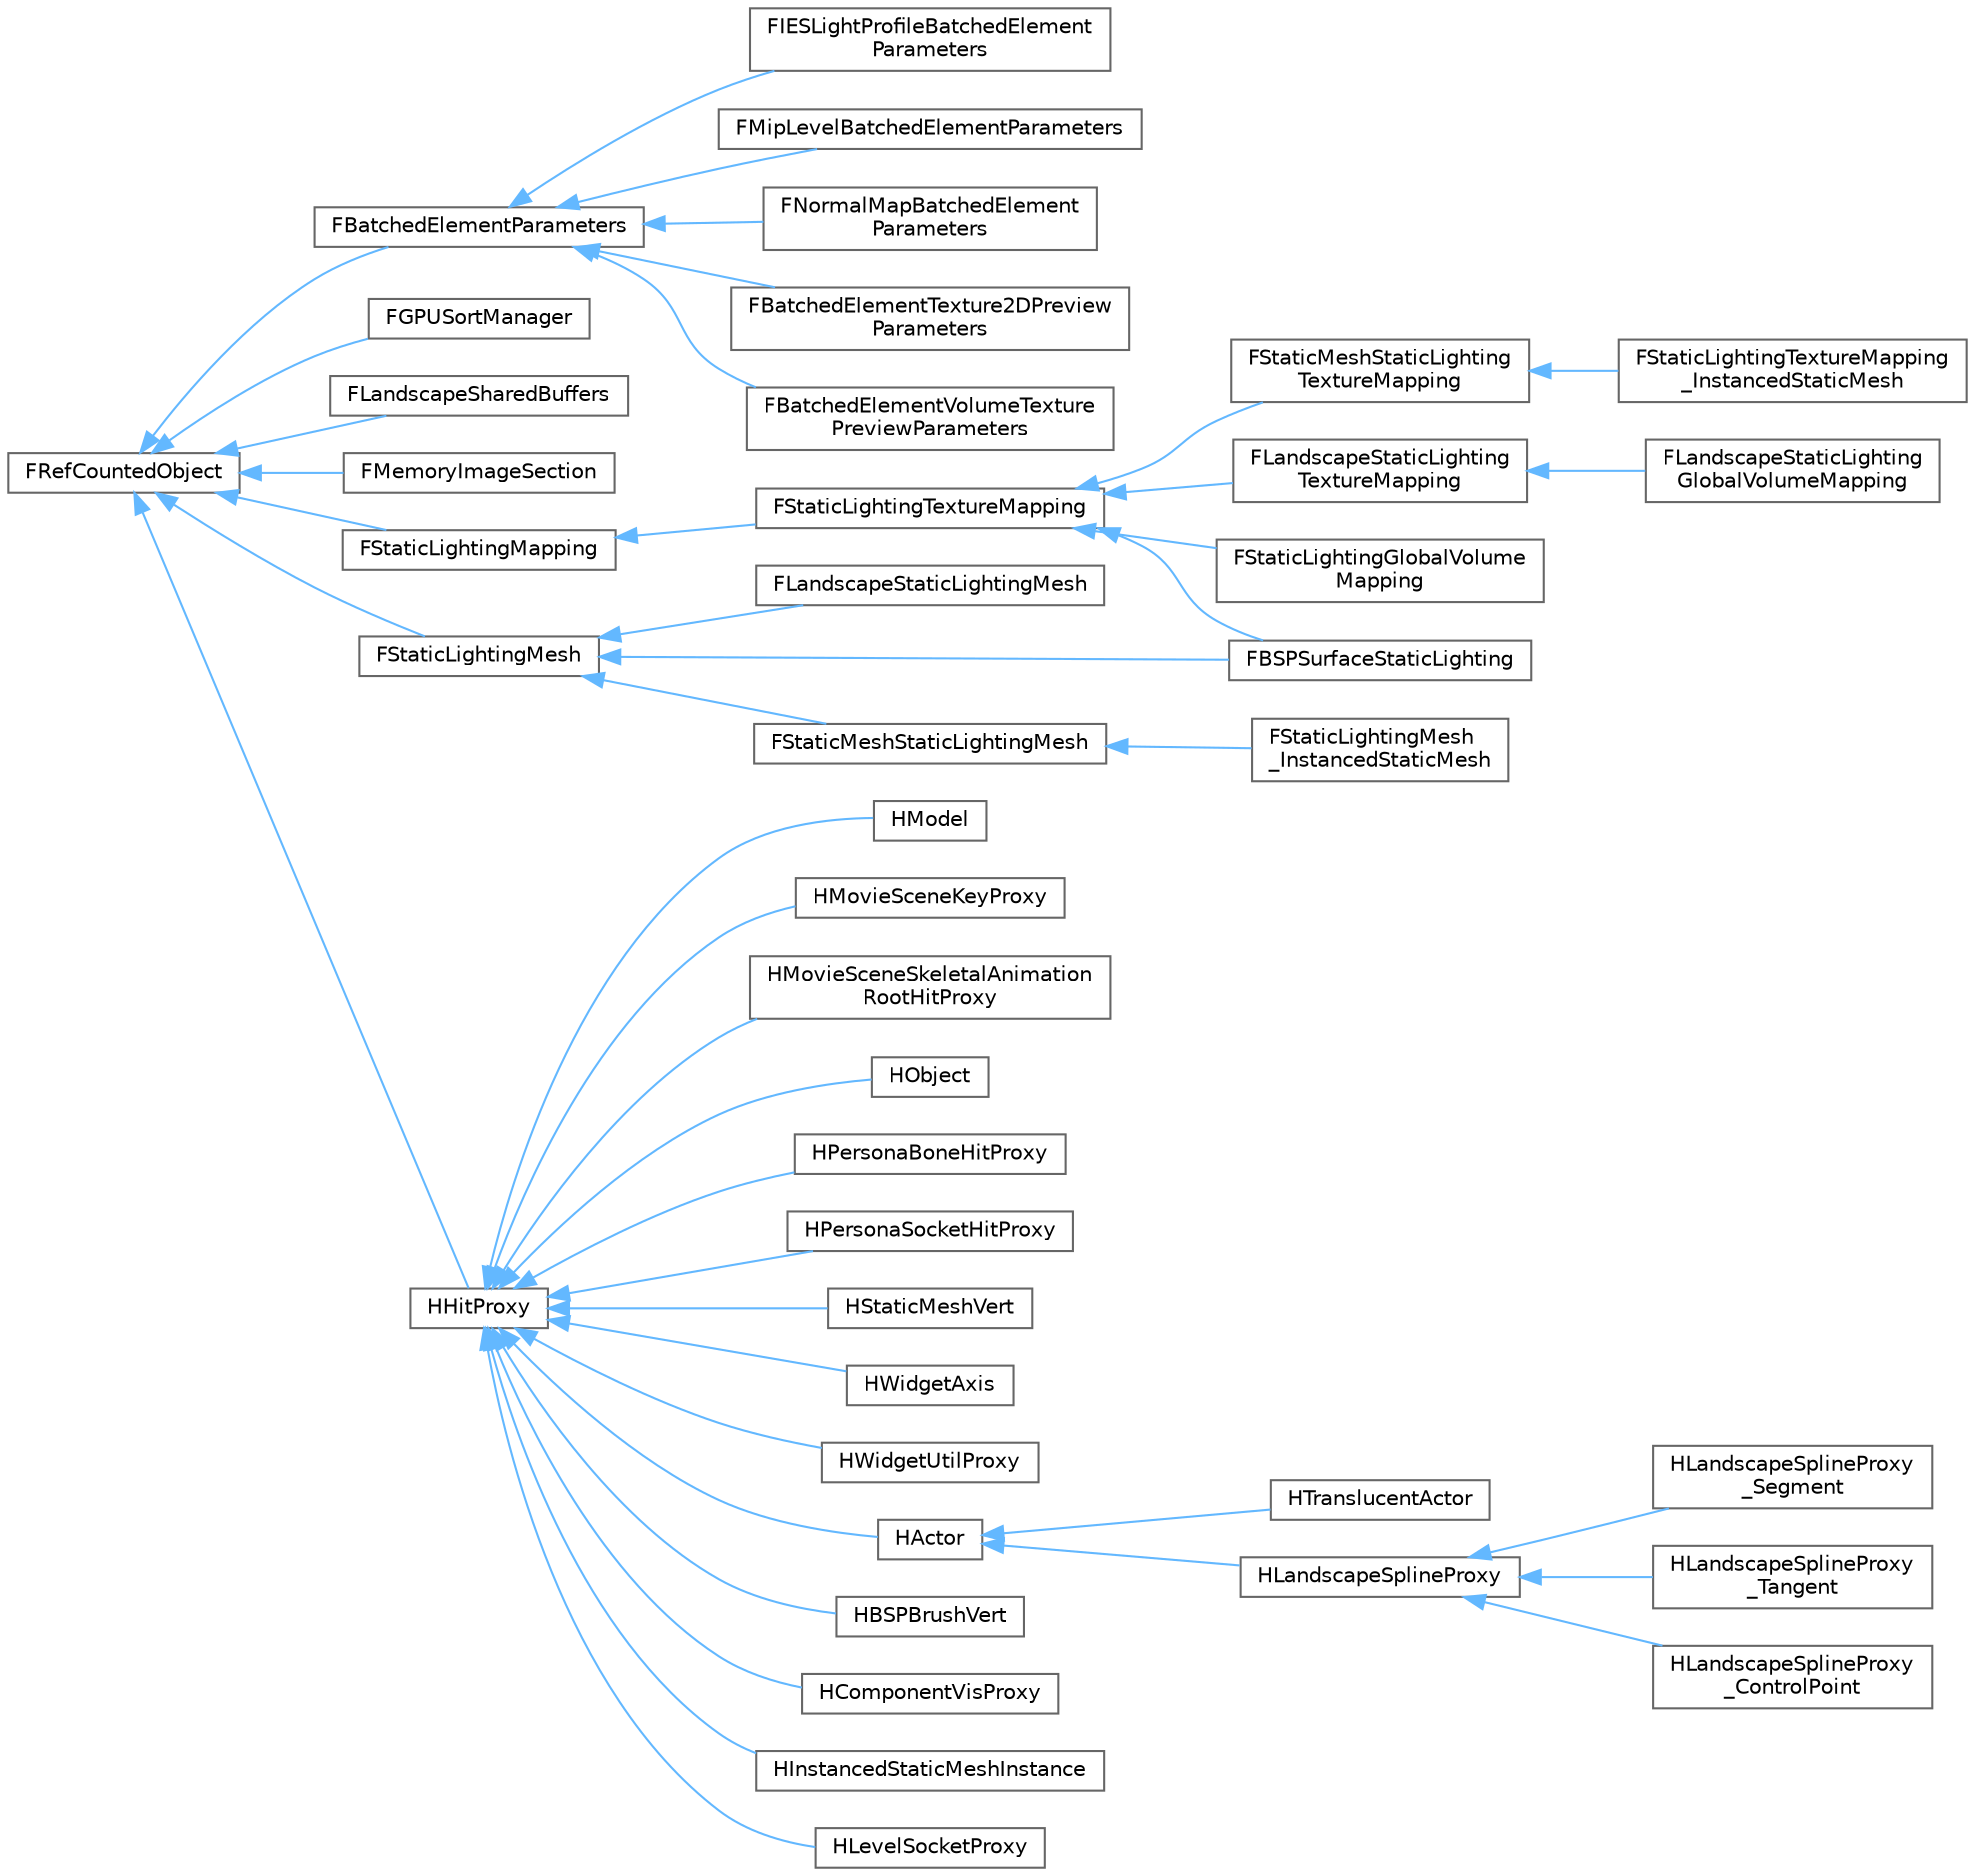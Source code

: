 digraph "Graphical Class Hierarchy"
{
 // INTERACTIVE_SVG=YES
 // LATEX_PDF_SIZE
  bgcolor="transparent";
  edge [fontname=Helvetica,fontsize=10,labelfontname=Helvetica,labelfontsize=10];
  node [fontname=Helvetica,fontsize=10,shape=box,height=0.2,width=0.4];
  rankdir="LR";
  Node0 [id="Node000000",label="FRefCountedObject",height=0.2,width=0.4,color="grey40", fillcolor="white", style="filled",URL="$d5/d44/classFRefCountedObject.html",tooltip="The base class of reference counted objects."];
  Node0 -> Node1 [id="edge4625_Node000000_Node000001",dir="back",color="steelblue1",style="solid",tooltip=" "];
  Node1 [id="Node000001",label="FBatchedElementParameters",height=0.2,width=0.4,color="grey40", fillcolor="white", style="filled",URL="$da/dfb/classFBatchedElementParameters.html",tooltip="Custom parameters for batched element shaders."];
  Node1 -> Node2 [id="edge4626_Node000001_Node000002",dir="back",color="steelblue1",style="solid",tooltip=" "];
  Node2 [id="Node000002",label="FBatchedElementTexture2DPreview\lParameters",height=0.2,width=0.4,color="grey40", fillcolor="white", style="filled",URL="$db/d4e/classFBatchedElementTexture2DPreviewParameters.html",tooltip="Batched element parameters for previewing 2d textures."];
  Node1 -> Node3 [id="edge4627_Node000001_Node000003",dir="back",color="steelblue1",style="solid",tooltip=" "];
  Node3 [id="Node000003",label="FBatchedElementVolumeTexture\lPreviewParameters",height=0.2,width=0.4,color="grey40", fillcolor="white", style="filled",URL="$d4/db4/classFBatchedElementVolumeTexturePreviewParameters.html",tooltip="Batched element parameters for previewing 3d textures."];
  Node1 -> Node4 [id="edge4628_Node000001_Node000004",dir="back",color="steelblue1",style="solid",tooltip=" "];
  Node4 [id="Node000004",label="FIESLightProfileBatchedElement\lParameters",height=0.2,width=0.4,color="grey40", fillcolor="white", style="filled",URL="$d2/def/classFIESLightProfileBatchedElementParameters.html",tooltip=" "];
  Node1 -> Node5 [id="edge4629_Node000001_Node000005",dir="back",color="steelblue1",style="solid",tooltip=" "];
  Node5 [id="Node000005",label="FMipLevelBatchedElementParameters",height=0.2,width=0.4,color="grey40", fillcolor="white", style="filled",URL="$d0/df2/classFMipLevelBatchedElementParameters.html",tooltip=" "];
  Node1 -> Node6 [id="edge4630_Node000001_Node000006",dir="back",color="steelblue1",style="solid",tooltip=" "];
  Node6 [id="Node000006",label="FNormalMapBatchedElement\lParameters",height=0.2,width=0.4,color="grey40", fillcolor="white", style="filled",URL="$d5/dea/classFNormalMapBatchedElementParameters.html",tooltip="Batched element parameters for previewing normal maps."];
  Node0 -> Node7 [id="edge4631_Node000000_Node000007",dir="back",color="steelblue1",style="solid",tooltip=" "];
  Node7 [id="Node000007",label="FGPUSortManager",height=0.2,width=0.4,color="grey40", fillcolor="white", style="filled",URL="$d0/dbd/classFGPUSortManager.html",tooltip="A manager that handles different GPU sort tasks."];
  Node0 -> Node8 [id="edge4632_Node000000_Node000008",dir="back",color="steelblue1",style="solid",tooltip=" "];
  Node8 [id="Node000008",label="FLandscapeSharedBuffers",height=0.2,width=0.4,color="grey40", fillcolor="white", style="filled",URL="$d5/d8b/classFLandscapeSharedBuffers.html",tooltip=" "];
  Node0 -> Node9 [id="edge4633_Node000000_Node000009",dir="back",color="steelblue1",style="solid",tooltip=" "];
  Node9 [id="Node000009",label="FMemoryImageSection",height=0.2,width=0.4,color="grey40", fillcolor="white", style="filled",URL="$d8/dee/classFMemoryImageSection.html",tooltip=" "];
  Node0 -> Node10 [id="edge4634_Node000000_Node000010",dir="back",color="steelblue1",style="solid",tooltip=" "];
  Node10 [id="Node000010",label="FStaticLightingMapping",height=0.2,width=0.4,color="grey40", fillcolor="white", style="filled",URL="$da/dc7/classFStaticLightingMapping.html",tooltip="A mapping between world-space surfaces and a static lighting cache."];
  Node10 -> Node11 [id="edge4635_Node000010_Node000011",dir="back",color="steelblue1",style="solid",tooltip=" "];
  Node11 [id="Node000011",label="FStaticLightingTextureMapping",height=0.2,width=0.4,color="grey40", fillcolor="white", style="filled",URL="$d4/d4d/classFStaticLightingTextureMapping.html",tooltip="A mapping between world-space surfaces and static lighting cache textures."];
  Node11 -> Node12 [id="edge4636_Node000011_Node000012",dir="back",color="steelblue1",style="solid",tooltip=" "];
  Node12 [id="Node000012",label="FBSPSurfaceStaticLighting",height=0.2,width=0.4,color="grey40", fillcolor="white", style="filled",URL="$d5/d72/classFBSPSurfaceStaticLighting.html",tooltip="Represents a BSP surface to the static lighting system."];
  Node11 -> Node17 [id="edge4637_Node000011_Node000017",dir="back",color="steelblue1",style="solid",tooltip=" "];
  Node17 [id="Node000017",label="FLandscapeStaticLighting\lTextureMapping",height=0.2,width=0.4,color="grey40", fillcolor="white", style="filled",URL="$de/dbc/classFLandscapeStaticLightingTextureMapping.html",tooltip="A texture mapping for landscapes."];
  Node17 -> Node18 [id="edge4638_Node000017_Node000018",dir="back",color="steelblue1",style="solid",tooltip=" "];
  Node18 [id="Node000018",label="FLandscapeStaticLighting\lGlobalVolumeMapping",height=0.2,width=0.4,color="grey40", fillcolor="white", style="filled",URL="$d3/ded/classFLandscapeStaticLightingGlobalVolumeMapping.html",tooltip=" "];
  Node11 -> Node19 [id="edge4639_Node000011_Node000019",dir="back",color="steelblue1",style="solid",tooltip=" "];
  Node19 [id="Node000019",label="FStaticLightingGlobalVolume\lMapping",height=0.2,width=0.4,color="grey40", fillcolor="white", style="filled",URL="$d3/da4/classFStaticLightingGlobalVolumeMapping.html",tooltip="Represents an object which will use the global volumetric lightmap."];
  Node11 -> Node20 [id="edge4640_Node000011_Node000020",dir="back",color="steelblue1",style="solid",tooltip=" "];
  Node20 [id="Node000020",label="FStaticMeshStaticLighting\lTextureMapping",height=0.2,width=0.4,color="grey40", fillcolor="white", style="filled",URL="$d4/de1/classFStaticMeshStaticLightingTextureMapping.html",tooltip="Represents a static mesh primitive with texture mapped static lighting."];
  Node20 -> Node21 [id="edge4641_Node000020_Node000021",dir="back",color="steelblue1",style="solid",tooltip=" "];
  Node21 [id="Node000021",label="FStaticLightingTextureMapping\l_InstancedStaticMesh",height=0.2,width=0.4,color="grey40", fillcolor="white", style="filled",URL="$d6/d70/classFStaticLightingTextureMapping__InstancedStaticMesh.html",tooltip="Represents a static mesh primitive with texture mapped static lighting."];
  Node0 -> Node13 [id="edge4642_Node000000_Node000013",dir="back",color="steelblue1",style="solid",tooltip=" "];
  Node13 [id="Node000013",label="FStaticLightingMesh",height=0.2,width=0.4,color="grey40", fillcolor="white", style="filled",URL="$dd/dbe/classFStaticLightingMesh.html",tooltip="A mesh which is used for computing static lighting."];
  Node13 -> Node12 [id="edge4643_Node000013_Node000012",dir="back",color="steelblue1",style="solid",tooltip=" "];
  Node13 -> Node14 [id="edge4644_Node000013_Node000014",dir="back",color="steelblue1",style="solid",tooltip=" "];
  Node14 [id="Node000014",label="FLandscapeStaticLightingMesh",height=0.2,width=0.4,color="grey40", fillcolor="white", style="filled",URL="$d6/d22/classFLandscapeStaticLightingMesh.html",tooltip="Represents the triangles of a Landscape component to the static lighting system."];
  Node13 -> Node15 [id="edge4645_Node000013_Node000015",dir="back",color="steelblue1",style="solid",tooltip=" "];
  Node15 [id="Node000015",label="FStaticMeshStaticLightingMesh",height=0.2,width=0.4,color="grey40", fillcolor="white", style="filled",URL="$dc/d3d/classFStaticMeshStaticLightingMesh.html",tooltip="Represents the triangles of one LOD of a static mesh primitive to the static lighting system."];
  Node15 -> Node16 [id="edge4646_Node000015_Node000016",dir="back",color="steelblue1",style="solid",tooltip=" "];
  Node16 [id="Node000016",label="FStaticLightingMesh\l_InstancedStaticMesh",height=0.2,width=0.4,color="grey40", fillcolor="white", style="filled",URL="$dd/d15/classFStaticLightingMesh__InstancedStaticMesh.html",tooltip="A static lighting mesh class that transforms the points by the per-instance transform of an Instanced..."];
  Node0 -> Node22 [id="edge4647_Node000000_Node000022",dir="back",color="steelblue1",style="solid",tooltip=" "];
  Node22 [id="Node000022",label="HHitProxy",height=0.2,width=0.4,color="grey40", fillcolor="white", style="filled",URL="$df/dfa/classHHitProxy.html",tooltip="Base class for detecting user-interface hits."];
  Node22 -> Node23 [id="edge4648_Node000022_Node000023",dir="back",color="steelblue1",style="solid",tooltip=" "];
  Node23 [id="Node000023",label="HActor",height=0.2,width=0.4,color="grey40", fillcolor="white", style="filled",URL="$da/d15/structHActor.html",tooltip=" "];
  Node23 -> Node24 [id="edge4649_Node000023_Node000024",dir="back",color="steelblue1",style="solid",tooltip=" "];
  Node24 [id="Node000024",label="HLandscapeSplineProxy",height=0.2,width=0.4,color="grey40", fillcolor="white", style="filled",URL="$d3/d2f/structHLandscapeSplineProxy.html",tooltip=" "];
  Node24 -> Node25 [id="edge4650_Node000024_Node000025",dir="back",color="steelblue1",style="solid",tooltip=" "];
  Node25 [id="Node000025",label="HLandscapeSplineProxy\l_ControlPoint",height=0.2,width=0.4,color="grey40", fillcolor="white", style="filled",URL="$df/df6/structHLandscapeSplineProxy__ControlPoint.html",tooltip=" "];
  Node24 -> Node26 [id="edge4651_Node000024_Node000026",dir="back",color="steelblue1",style="solid",tooltip=" "];
  Node26 [id="Node000026",label="HLandscapeSplineProxy\l_Segment",height=0.2,width=0.4,color="grey40", fillcolor="white", style="filled",URL="$dc/dac/structHLandscapeSplineProxy__Segment.html",tooltip=" "];
  Node24 -> Node27 [id="edge4652_Node000024_Node000027",dir="back",color="steelblue1",style="solid",tooltip=" "];
  Node27 [id="Node000027",label="HLandscapeSplineProxy\l_Tangent",height=0.2,width=0.4,color="grey40", fillcolor="white", style="filled",URL="$dd/d58/structHLandscapeSplineProxy__Tangent.html",tooltip=" "];
  Node23 -> Node28 [id="edge4653_Node000023_Node000028",dir="back",color="steelblue1",style="solid",tooltip=" "];
  Node28 [id="Node000028",label="HTranslucentActor",height=0.2,width=0.4,color="grey40", fillcolor="white", style="filled",URL="$dd/d4c/structHTranslucentActor.html",tooltip=" "];
  Node22 -> Node29 [id="edge4654_Node000022_Node000029",dir="back",color="steelblue1",style="solid",tooltip=" "];
  Node29 [id="Node000029",label="HBSPBrushVert",height=0.2,width=0.4,color="grey40", fillcolor="white", style="filled",URL="$d1/d2b/structHBSPBrushVert.html",tooltip=" "];
  Node22 -> Node30 [id="edge4655_Node000022_Node000030",dir="back",color="steelblue1",style="solid",tooltip=" "];
  Node30 [id="Node000030",label="HComponentVisProxy",height=0.2,width=0.4,color="grey40", fillcolor="white", style="filled",URL="$d9/dec/structHComponentVisProxy.html",tooltip=" "];
  Node22 -> Node31 [id="edge4656_Node000022_Node000031",dir="back",color="steelblue1",style="solid",tooltip=" "];
  Node31 [id="Node000031",label="HInstancedStaticMeshInstance",height=0.2,width=0.4,color="grey40", fillcolor="white", style="filled",URL="$de/d7e/structHInstancedStaticMeshInstance.html",tooltip="InstancedStaticMeshInstance hit proxy."];
  Node22 -> Node32 [id="edge4657_Node000022_Node000032",dir="back",color="steelblue1",style="solid",tooltip=" "];
  Node32 [id="Node000032",label="HLevelSocketProxy",height=0.2,width=0.4,color="grey40", fillcolor="white", style="filled",URL="$d9/df1/structHLevelSocketProxy.html",tooltip="A hit proxy class for sockets in the main editor viewports."];
  Node22 -> Node33 [id="edge4658_Node000022_Node000033",dir="back",color="steelblue1",style="solid",tooltip=" "];
  Node33 [id="Node000033",label="HModel",height=0.2,width=0.4,color="grey40", fillcolor="white", style="filled",URL="$d9/d52/classHModel.html",tooltip="A hit proxy representing a UModel."];
  Node22 -> Node34 [id="edge4659_Node000022_Node000034",dir="back",color="steelblue1",style="solid",tooltip=" "];
  Node34 [id="Node000034",label="HMovieSceneKeyProxy",height=0.2,width=0.4,color="grey40", fillcolor="white", style="filled",URL="$dc/d99/structHMovieSceneKeyProxy.html",tooltip=" "];
  Node22 -> Node35 [id="edge4660_Node000022_Node000035",dir="back",color="steelblue1",style="solid",tooltip=" "];
  Node35 [id="Node000035",label="HMovieSceneSkeletalAnimation\lRootHitProxy",height=0.2,width=0.4,color="grey40", fillcolor="white", style="filled",URL="$d9/dbe/structHMovieSceneSkeletalAnimationRootHitProxy.html",tooltip=" "];
  Node22 -> Node36 [id="edge4661_Node000022_Node000036",dir="back",color="steelblue1",style="solid",tooltip=" "];
  Node36 [id="Node000036",label="HObject",height=0.2,width=0.4,color="grey40", fillcolor="white", style="filled",URL="$dc/d9a/structHObject.html",tooltip="Hit proxy class for UObject references."];
  Node22 -> Node37 [id="edge4662_Node000022_Node000037",dir="back",color="steelblue1",style="solid",tooltip=" "];
  Node37 [id="Node000037",label="HPersonaBoneHitProxy",height=0.2,width=0.4,color="grey40", fillcolor="white", style="filled",URL="$de/d7d/structHPersonaBoneHitProxy.html",tooltip=" "];
  Node22 -> Node38 [id="edge4663_Node000022_Node000038",dir="back",color="steelblue1",style="solid",tooltip=" "];
  Node38 [id="Node000038",label="HPersonaSocketHitProxy",height=0.2,width=0.4,color="grey40", fillcolor="white", style="filled",URL="$d0/db1/structHPersonaSocketHitProxy.html",tooltip=" "];
  Node22 -> Node39 [id="edge4664_Node000022_Node000039",dir="back",color="steelblue1",style="solid",tooltip=" "];
  Node39 [id="Node000039",label="HStaticMeshVert",height=0.2,width=0.4,color="grey40", fillcolor="white", style="filled",URL="$de/d88/structHStaticMeshVert.html",tooltip=" "];
  Node22 -> Node40 [id="edge4665_Node000022_Node000040",dir="back",color="steelblue1",style="solid",tooltip=" "];
  Node40 [id="Node000040",label="HWidgetAxis",height=0.2,width=0.4,color="grey40", fillcolor="white", style="filled",URL="$df/db4/structHWidgetAxis.html",tooltip="Widget hit proxy."];
  Node22 -> Node41 [id="edge4666_Node000022_Node000041",dir="back",color="steelblue1",style="solid",tooltip=" "];
  Node41 [id="Node000041",label="HWidgetUtilProxy",height=0.2,width=0.4,color="grey40", fillcolor="white", style="filled",URL="$dd/d15/structHWidgetUtilProxy.html",tooltip=" "];
}

